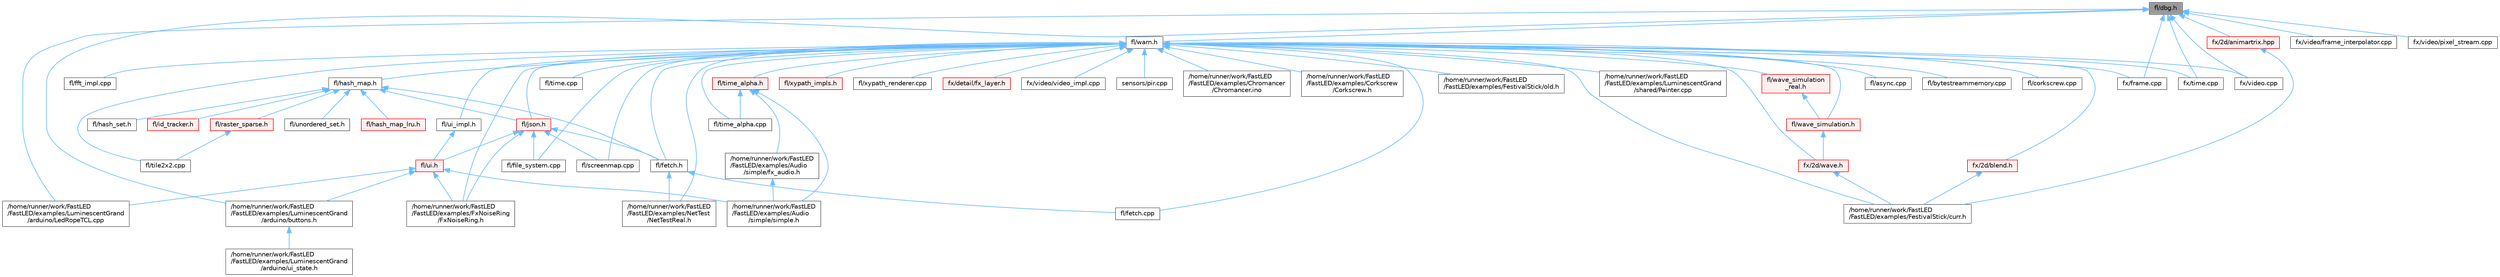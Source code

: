 digraph "fl/dbg.h"
{
 // INTERACTIVE_SVG=YES
 // LATEX_PDF_SIZE
  bgcolor="transparent";
  edge [fontname=Helvetica,fontsize=10,labelfontname=Helvetica,labelfontsize=10];
  node [fontname=Helvetica,fontsize=10,shape=box,height=0.2,width=0.4];
  Node1 [id="Node000001",label="fl/dbg.h",height=0.2,width=0.4,color="gray40", fillcolor="grey60", style="filled", fontcolor="black",tooltip=" "];
  Node1 -> Node2 [id="edge1_Node000001_Node000002",dir="back",color="steelblue1",style="solid",tooltip=" "];
  Node2 [id="Node000002",label="/home/runner/work/FastLED\l/FastLED/examples/LuminescentGrand\l/arduino/LedRopeTCL.cpp",height=0.2,width=0.4,color="grey40", fillcolor="white", style="filled",URL="$d6/dc9/_led_rope_t_c_l_8cpp.html",tooltip=" "];
  Node1 -> Node3 [id="edge2_Node000001_Node000003",dir="back",color="steelblue1",style="solid",tooltip=" "];
  Node3 [id="Node000003",label="/home/runner/work/FastLED\l/FastLED/examples/LuminescentGrand\l/arduino/buttons.h",height=0.2,width=0.4,color="grey40", fillcolor="white", style="filled",URL="$de/d05/buttons_8h.html",tooltip=" "];
  Node3 -> Node4 [id="edge3_Node000003_Node000004",dir="back",color="steelblue1",style="solid",tooltip=" "];
  Node4 [id="Node000004",label="/home/runner/work/FastLED\l/FastLED/examples/LuminescentGrand\l/arduino/ui_state.h",height=0.2,width=0.4,color="grey40", fillcolor="white", style="filled",URL="$d9/da7/ui__state_8h.html",tooltip=" "];
  Node1 -> Node5 [id="edge4_Node000001_Node000005",dir="back",color="steelblue1",style="solid",tooltip=" "];
  Node5 [id="Node000005",label="fl/warn.h",height=0.2,width=0.4,color="grey40", fillcolor="white", style="filled",URL="$de/d77/warn_8h.html",tooltip=" "];
  Node5 -> Node6 [id="edge5_Node000005_Node000006",dir="back",color="steelblue1",style="solid",tooltip=" "];
  Node6 [id="Node000006",label="/home/runner/work/FastLED\l/FastLED/examples/Chromancer\l/Chromancer.ino",height=0.2,width=0.4,color="grey40", fillcolor="white", style="filled",URL="$d1/ddb/_chromancer_8ino.html",tooltip="Hexagonal LED display visualization."];
  Node5 -> Node7 [id="edge6_Node000005_Node000007",dir="back",color="steelblue1",style="solid",tooltip=" "];
  Node7 [id="Node000007",label="/home/runner/work/FastLED\l/FastLED/examples/Corkscrew\l/Corkscrew.h",height=0.2,width=0.4,color="grey40", fillcolor="white", style="filled",URL="$df/d40/examples_2_corkscrew_2corkscrew_8h.html",tooltip=" "];
  Node5 -> Node8 [id="edge7_Node000005_Node000008",dir="back",color="steelblue1",style="solid",tooltip=" "];
  Node8 [id="Node000008",label="/home/runner/work/FastLED\l/FastLED/examples/FestivalStick/curr.h",height=0.2,width=0.4,color="grey40", fillcolor="white", style="filled",URL="$d4/d06/curr_8h.html",tooltip=" "];
  Node5 -> Node9 [id="edge8_Node000005_Node000009",dir="back",color="steelblue1",style="solid",tooltip=" "];
  Node9 [id="Node000009",label="/home/runner/work/FastLED\l/FastLED/examples/FestivalStick/old.h",height=0.2,width=0.4,color="grey40", fillcolor="white", style="filled",URL="$d7/da1/old_8h.html",tooltip=" "];
  Node5 -> Node10 [id="edge9_Node000005_Node000010",dir="back",color="steelblue1",style="solid",tooltip=" "];
  Node10 [id="Node000010",label="/home/runner/work/FastLED\l/FastLED/examples/FxNoiseRing\l/FxNoiseRing.h",height=0.2,width=0.4,color="grey40", fillcolor="white", style="filled",URL="$d5/d77/_fx_noise_ring_8h.html",tooltip=" "];
  Node5 -> Node11 [id="edge10_Node000005_Node000011",dir="back",color="steelblue1",style="solid",tooltip=" "];
  Node11 [id="Node000011",label="/home/runner/work/FastLED\l/FastLED/examples/LuminescentGrand\l/shared/Painter.cpp",height=0.2,width=0.4,color="grey40", fillcolor="white", style="filled",URL="$db/d33/_painter_8cpp.html",tooltip=" "];
  Node5 -> Node12 [id="edge11_Node000005_Node000012",dir="back",color="steelblue1",style="solid",tooltip=" "];
  Node12 [id="Node000012",label="/home/runner/work/FastLED\l/FastLED/examples/NetTest\l/NetTestReal.h",height=0.2,width=0.4,color="grey40", fillcolor="white", style="filled",URL="$d5/dec/_net_test_real_8h.html",tooltip=" "];
  Node5 -> Node13 [id="edge12_Node000005_Node000013",dir="back",color="steelblue1",style="solid",tooltip=" "];
  Node13 [id="Node000013",label="fl/async.cpp",height=0.2,width=0.4,color="grey40", fillcolor="white", style="filled",URL="$d0/d95/async_8cpp.html",tooltip=" "];
  Node5 -> Node14 [id="edge13_Node000005_Node000014",dir="back",color="steelblue1",style="solid",tooltip=" "];
  Node14 [id="Node000014",label="fl/bytestreammemory.cpp",height=0.2,width=0.4,color="grey40", fillcolor="white", style="filled",URL="$de/d95/bytestreammemory_8cpp.html",tooltip=" "];
  Node5 -> Node15 [id="edge14_Node000005_Node000015",dir="back",color="steelblue1",style="solid",tooltip=" "];
  Node15 [id="Node000015",label="fl/corkscrew.cpp",height=0.2,width=0.4,color="grey40", fillcolor="white", style="filled",URL="$d3/d9b/corkscrew_8cpp.html",tooltip=" "];
  Node5 -> Node16 [id="edge15_Node000005_Node000016",dir="back",color="steelblue1",style="solid",tooltip=" "];
  Node16 [id="Node000016",label="fl/fetch.cpp",height=0.2,width=0.4,color="grey40", fillcolor="white", style="filled",URL="$d9/ddd/fetch_8cpp.html",tooltip=" "];
  Node5 -> Node17 [id="edge16_Node000005_Node000017",dir="back",color="steelblue1",style="solid",tooltip=" "];
  Node17 [id="Node000017",label="fl/fetch.h",height=0.2,width=0.4,color="grey40", fillcolor="white", style="filled",URL="$d6/d6a/fetch_8h.html",tooltip="Unified HTTP fetch API for FastLED (cross-platform)"];
  Node17 -> Node12 [id="edge17_Node000017_Node000012",dir="back",color="steelblue1",style="solid",tooltip=" "];
  Node17 -> Node16 [id="edge18_Node000017_Node000016",dir="back",color="steelblue1",style="solid",tooltip=" "];
  Node5 -> Node18 [id="edge19_Node000005_Node000018",dir="back",color="steelblue1",style="solid",tooltip=" "];
  Node18 [id="Node000018",label="fl/fft_impl.cpp",height=0.2,width=0.4,color="grey40", fillcolor="white", style="filled",URL="$d1/dff/fft__impl_8cpp.html",tooltip=" "];
  Node5 -> Node19 [id="edge20_Node000005_Node000019",dir="back",color="steelblue1",style="solid",tooltip=" "];
  Node19 [id="Node000019",label="fl/file_system.cpp",height=0.2,width=0.4,color="grey40", fillcolor="white", style="filled",URL="$d4/d37/file__system_8cpp.html",tooltip=" "];
  Node5 -> Node20 [id="edge21_Node000005_Node000020",dir="back",color="steelblue1",style="solid",tooltip=" "];
  Node20 [id="Node000020",label="fl/hash_map.h",height=0.2,width=0.4,color="grey40", fillcolor="white", style="filled",URL="$d6/d13/hash__map_8h.html",tooltip=" "];
  Node20 -> Node17 [id="edge22_Node000020_Node000017",dir="back",color="steelblue1",style="solid",tooltip=" "];
  Node20 -> Node21 [id="edge23_Node000020_Node000021",dir="back",color="steelblue1",style="solid",tooltip=" "];
  Node21 [id="Node000021",label="fl/hash_map_lru.h",height=0.2,width=0.4,color="red", fillcolor="#FFF0F0", style="filled",URL="$dd/d0c/hash__map__lru_8h.html",tooltip=" "];
  Node20 -> Node24 [id="edge24_Node000020_Node000024",dir="back",color="steelblue1",style="solid",tooltip=" "];
  Node24 [id="Node000024",label="fl/hash_set.h",height=0.2,width=0.4,color="grey40", fillcolor="white", style="filled",URL="$dc/de3/hash__set_8h.html",tooltip=" "];
  Node20 -> Node25 [id="edge25_Node000020_Node000025",dir="back",color="steelblue1",style="solid",tooltip=" "];
  Node25 [id="Node000025",label="fl/id_tracker.h",height=0.2,width=0.4,color="red", fillcolor="#FFF0F0", style="filled",URL="$df/d0a/id__tracker_8h.html",tooltip=" "];
  Node20 -> Node27 [id="edge26_Node000020_Node000027",dir="back",color="steelblue1",style="solid",tooltip=" "];
  Node27 [id="Node000027",label="fl/json.h",height=0.2,width=0.4,color="red", fillcolor="#FFF0F0", style="filled",URL="$d7/d91/fl_2json_8h.html",tooltip="FastLED's Elegant JSON Library: fl::Json"];
  Node27 -> Node10 [id="edge27_Node000027_Node000010",dir="back",color="steelblue1",style="solid",tooltip=" "];
  Node27 -> Node17 [id="edge28_Node000027_Node000017",dir="back",color="steelblue1",style="solid",tooltip=" "];
  Node27 -> Node19 [id="edge29_Node000027_Node000019",dir="back",color="steelblue1",style="solid",tooltip=" "];
  Node27 -> Node31 [id="edge30_Node000027_Node000031",dir="back",color="steelblue1",style="solid",tooltip=" "];
  Node31 [id="Node000031",label="fl/screenmap.cpp",height=0.2,width=0.4,color="grey40", fillcolor="white", style="filled",URL="$d9/d6f/screenmap_8cpp.html",tooltip=" "];
  Node27 -> Node183 [id="edge31_Node000027_Node000183",dir="back",color="steelblue1",style="solid",tooltip=" "];
  Node183 [id="Node000183",label="fl/ui.h",height=0.2,width=0.4,color="red", fillcolor="#FFF0F0", style="filled",URL="$d9/d3b/ui_8h.html",tooltip=" "];
  Node183 -> Node54 [id="edge32_Node000183_Node000054",dir="back",color="steelblue1",style="solid",tooltip=" "];
  Node54 [id="Node000054",label="/home/runner/work/FastLED\l/FastLED/examples/Audio\l/simple/simple.h",height=0.2,width=0.4,color="grey40", fillcolor="white", style="filled",URL="$db/d49/_audio_2simple_2simple_8h.html",tooltip=" "];
  Node183 -> Node10 [id="edge33_Node000183_Node000010",dir="back",color="steelblue1",style="solid",tooltip=" "];
  Node183 -> Node2 [id="edge34_Node000183_Node000002",dir="back",color="steelblue1",style="solid",tooltip=" "];
  Node183 -> Node3 [id="edge35_Node000183_Node000003",dir="back",color="steelblue1",style="solid",tooltip=" "];
  Node20 -> Node200 [id="edge36_Node000020_Node000200",dir="back",color="steelblue1",style="solid",tooltip=" "];
  Node200 [id="Node000200",label="fl/raster_sparse.h",height=0.2,width=0.4,color="red", fillcolor="#FFF0F0", style="filled",URL="$d4/df9/raster__sparse_8h.html",tooltip=" "];
  Node200 -> Node202 [id="edge37_Node000200_Node000202",dir="back",color="steelblue1",style="solid",tooltip=" "];
  Node202 [id="Node000202",label="fl/tile2x2.cpp",height=0.2,width=0.4,color="grey40", fillcolor="white", style="filled",URL="$db/d15/tile2x2_8cpp.html",tooltip=" "];
  Node20 -> Node206 [id="edge38_Node000020_Node000206",dir="back",color="steelblue1",style="solid",tooltip=" "];
  Node206 [id="Node000206",label="fl/unordered_set.h",height=0.2,width=0.4,color="grey40", fillcolor="white", style="filled",URL="$df/d26/unordered__set_8h.html",tooltip=" "];
  Node5 -> Node27 [id="edge39_Node000005_Node000027",dir="back",color="steelblue1",style="solid",tooltip=" "];
  Node5 -> Node31 [id="edge40_Node000005_Node000031",dir="back",color="steelblue1",style="solid",tooltip=" "];
  Node5 -> Node202 [id="edge41_Node000005_Node000202",dir="back",color="steelblue1",style="solid",tooltip=" "];
  Node5 -> Node207 [id="edge42_Node000005_Node000207",dir="back",color="steelblue1",style="solid",tooltip=" "];
  Node207 [id="Node000207",label="fl/time.cpp",height=0.2,width=0.4,color="grey40", fillcolor="white", style="filled",URL="$d2/d13/fl_2time_8cpp.html",tooltip=" "];
  Node5 -> Node208 [id="edge43_Node000005_Node000208",dir="back",color="steelblue1",style="solid",tooltip=" "];
  Node208 [id="Node000208",label="fl/time_alpha.cpp",height=0.2,width=0.4,color="grey40", fillcolor="white", style="filled",URL="$d6/d07/time__alpha_8cpp.html",tooltip=" "];
  Node5 -> Node209 [id="edge44_Node000005_Node000209",dir="back",color="steelblue1",style="solid",tooltip=" "];
  Node209 [id="Node000209",label="fl/time_alpha.h",height=0.2,width=0.4,color="red", fillcolor="#FFF0F0", style="filled",URL="$d0/d87/time__alpha_8h.html",tooltip=" "];
  Node209 -> Node210 [id="edge45_Node000209_Node000210",dir="back",color="steelblue1",style="solid",tooltip=" "];
  Node210 [id="Node000210",label="/home/runner/work/FastLED\l/FastLED/examples/Audio\l/simple/fx_audio.h",height=0.2,width=0.4,color="grey40", fillcolor="white", style="filled",URL="$dd/da9/fx__audio_8h.html",tooltip=" "];
  Node210 -> Node54 [id="edge46_Node000210_Node000054",dir="back",color="steelblue1",style="solid",tooltip=" "];
  Node209 -> Node54 [id="edge47_Node000209_Node000054",dir="back",color="steelblue1",style="solid",tooltip=" "];
  Node209 -> Node208 [id="edge48_Node000209_Node000208",dir="back",color="steelblue1",style="solid",tooltip=" "];
  Node5 -> Node211 [id="edge49_Node000005_Node000211",dir="back",color="steelblue1",style="solid",tooltip=" "];
  Node211 [id="Node000211",label="fl/ui_impl.h",height=0.2,width=0.4,color="grey40", fillcolor="white", style="filled",URL="$d6/dc0/ui__impl_8h.html",tooltip=" "];
  Node211 -> Node183 [id="edge50_Node000211_Node000183",dir="back",color="steelblue1",style="solid",tooltip=" "];
  Node5 -> Node212 [id="edge51_Node000005_Node000212",dir="back",color="steelblue1",style="solid",tooltip=" "];
  Node212 [id="Node000212",label="fl/wave_simulation.h",height=0.2,width=0.4,color="red", fillcolor="#FFF0F0", style="filled",URL="$dc/d36/wave__simulation_8h.html",tooltip=" "];
  Node212 -> Node174 [id="edge52_Node000212_Node000174",dir="back",color="steelblue1",style="solid",tooltip=" "];
  Node174 [id="Node000174",label="fx/2d/wave.h",height=0.2,width=0.4,color="red", fillcolor="#FFF0F0", style="filled",URL="$de/de9/src_2fx_22d_2wave_8h.html",tooltip=" "];
  Node174 -> Node8 [id="edge53_Node000174_Node000008",dir="back",color="steelblue1",style="solid",tooltip=" "];
  Node5 -> Node214 [id="edge54_Node000005_Node000214",dir="back",color="steelblue1",style="solid",tooltip=" "];
  Node214 [id="Node000214",label="fl/wave_simulation\l_real.h",height=0.2,width=0.4,color="red", fillcolor="#FFF0F0", style="filled",URL="$dd/d8e/wave__simulation__real_8h.html",tooltip=" "];
  Node214 -> Node212 [id="edge55_Node000214_Node000212",dir="back",color="steelblue1",style="solid",tooltip=" "];
  Node5 -> Node216 [id="edge56_Node000005_Node000216",dir="back",color="steelblue1",style="solid",tooltip=" "];
  Node216 [id="Node000216",label="fl/xypath_impls.h",height=0.2,width=0.4,color="red", fillcolor="#FFF0F0", style="filled",URL="$d8/d5f/xypath__impls_8h.html",tooltip=" "];
  Node5 -> Node222 [id="edge57_Node000005_Node000222",dir="back",color="steelblue1",style="solid",tooltip=" "];
  Node222 [id="Node000222",label="fl/xypath_renderer.cpp",height=0.2,width=0.4,color="grey40", fillcolor="white", style="filled",URL="$d2/d31/xypath__renderer_8cpp.html",tooltip=" "];
  Node5 -> Node223 [id="edge58_Node000005_Node000223",dir="back",color="steelblue1",style="solid",tooltip=" "];
  Node223 [id="Node000223",label="fx/2d/blend.h",height=0.2,width=0.4,color="red", fillcolor="#FFF0F0", style="filled",URL="$d8/d4e/blend_8h.html",tooltip=" "];
  Node223 -> Node8 [id="edge59_Node000223_Node000008",dir="back",color="steelblue1",style="solid",tooltip=" "];
  Node5 -> Node174 [id="edge60_Node000005_Node000174",dir="back",color="steelblue1",style="solid",tooltip=" "];
  Node5 -> Node224 [id="edge61_Node000005_Node000224",dir="back",color="steelblue1",style="solid",tooltip=" "];
  Node224 [id="Node000224",label="fx/detail/fx_layer.h",height=0.2,width=0.4,color="red", fillcolor="#FFF0F0", style="filled",URL="$d7/d2f/fx__layer_8h.html",tooltip=" "];
  Node5 -> Node227 [id="edge62_Node000005_Node000227",dir="back",color="steelblue1",style="solid",tooltip=" "];
  Node227 [id="Node000227",label="fx/frame.cpp",height=0.2,width=0.4,color="grey40", fillcolor="white", style="filled",URL="$da/d14/frame_8cpp.html",tooltip=" "];
  Node5 -> Node228 [id="edge63_Node000005_Node000228",dir="back",color="steelblue1",style="solid",tooltip=" "];
  Node228 [id="Node000228",label="fx/time.cpp",height=0.2,width=0.4,color="grey40", fillcolor="white", style="filled",URL="$d5/d56/fx_2time_8cpp.html",tooltip=" "];
  Node5 -> Node192 [id="edge64_Node000005_Node000192",dir="back",color="steelblue1",style="solid",tooltip=" "];
  Node192 [id="Node000192",label="fx/video.cpp",height=0.2,width=0.4,color="grey40", fillcolor="white", style="filled",URL="$d0/d05/video_8cpp.html",tooltip=" "];
  Node5 -> Node196 [id="edge65_Node000005_Node000196",dir="back",color="steelblue1",style="solid",tooltip=" "];
  Node196 [id="Node000196",label="fx/video/video_impl.cpp",height=0.2,width=0.4,color="grey40", fillcolor="white", style="filled",URL="$d0/d7f/video__impl_8cpp.html",tooltip=" "];
  Node5 -> Node139 [id="edge66_Node000005_Node000139",dir="back",color="steelblue1",style="solid",tooltip=" "];
  Node139 [id="Node000139",label="sensors/pir.cpp",height=0.2,width=0.4,color="grey40", fillcolor="white", style="filled",URL="$d2/da7/pir_8cpp.html",tooltip=" "];
  Node1 -> Node171 [id="edge67_Node000001_Node000171",dir="back",color="steelblue1",style="solid",tooltip=" "];
  Node171 [id="Node000171",label="fx/2d/animartrix.hpp",height=0.2,width=0.4,color="red", fillcolor="#FFF0F0", style="filled",URL="$d3/dc3/animartrix_8hpp.html",tooltip=" "];
  Node171 -> Node8 [id="edge68_Node000171_Node000008",dir="back",color="steelblue1",style="solid",tooltip=" "];
  Node1 -> Node227 [id="edge69_Node000001_Node000227",dir="back",color="steelblue1",style="solid",tooltip=" "];
  Node1 -> Node228 [id="edge70_Node000001_Node000228",dir="back",color="steelblue1",style="solid",tooltip=" "];
  Node1 -> Node192 [id="edge71_Node000001_Node000192",dir="back",color="steelblue1",style="solid",tooltip=" "];
  Node1 -> Node193 [id="edge72_Node000001_Node000193",dir="back",color="steelblue1",style="solid",tooltip=" "];
  Node193 [id="Node000193",label="fx/video/frame_interpolator.cpp",height=0.2,width=0.4,color="grey40", fillcolor="white", style="filled",URL="$d5/da4/frame__interpolator_8cpp.html",tooltip=" "];
  Node1 -> Node197 [id="edge73_Node000001_Node000197",dir="back",color="steelblue1",style="solid",tooltip=" "];
  Node197 [id="Node000197",label="fx/video/pixel_stream.cpp",height=0.2,width=0.4,color="grey40", fillcolor="white", style="filled",URL="$da/d7a/pixel__stream_8cpp.html",tooltip=" "];
}
